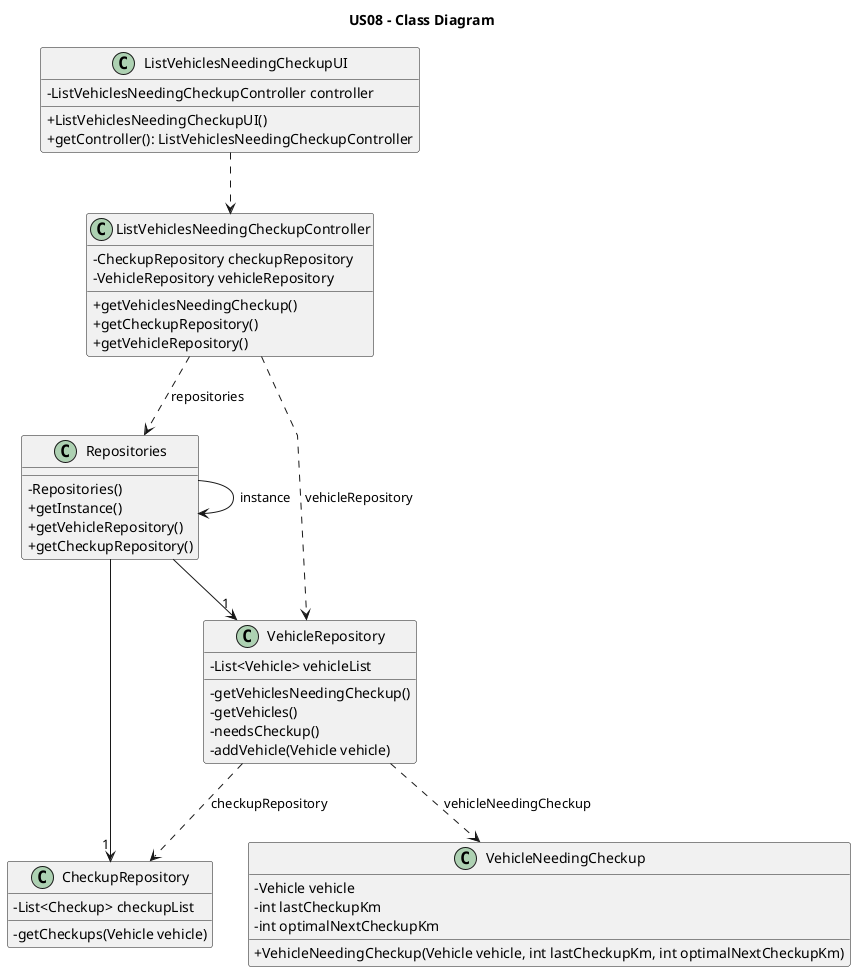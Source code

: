 @startuml
'skinparam monochrome true
skinparam packageStyle rectangle
skinparam shadowing false
skinparam linetype polyline
'skinparam linetype orto

skinparam classAttributeIconSize 0
Title US08 - Class Diagram

'left to right direction

Class ListVehiclesNeedingCheckupUI {
    -ListVehiclesNeedingCheckupController controller
    +ListVehiclesNeedingCheckupUI()
    +getController(): ListVehiclesNeedingCheckupController
}

Class ListVehiclesNeedingCheckupController {
    -CheckupRepository checkupRepository
    -VehicleRepository vehicleRepository
    +getVehiclesNeedingCheckup()
    +getCheckupRepository()
    +getVehicleRepository()
}

Class Repositories{
    -Repositories()
    +getInstance()
    +getVehicleRepository()
    +getCheckupRepository()
}

Class VehicleRepository {
    -List<Vehicle> vehicleList
    -getVehiclesNeedingCheckup()
    -getVehicles()
    -needsCheckup()
    -addVehicle(Vehicle vehicle)
}

Class CheckupRepository {
    -List<Checkup> checkupList
    -getCheckups(Vehicle vehicle)
}

Class VehicleNeedingCheckup{
    -Vehicle vehicle
    -int lastCheckupKm
    -int optimalNextCheckupKm
    +VehicleNeedingCheckup(Vehicle vehicle, int lastCheckupKm, int optimalNextCheckupKm)
}

ListVehiclesNeedingCheckupUI ..> ListVehiclesNeedingCheckupController
ListVehiclesNeedingCheckupController ..> Repositories : "repositories"
ListVehiclesNeedingCheckupController ..> VehicleRepository : vehicleRepository
VehicleRepository ..> CheckupRepository : checkupRepository
Repositories --> "1" VehicleRepository
Repositories --> "1" CheckupRepository
VehicleRepository ..> VehicleNeedingCheckup : vehicleNeedingCheckup
Repositories -> Repositories : "instance"


@enduml